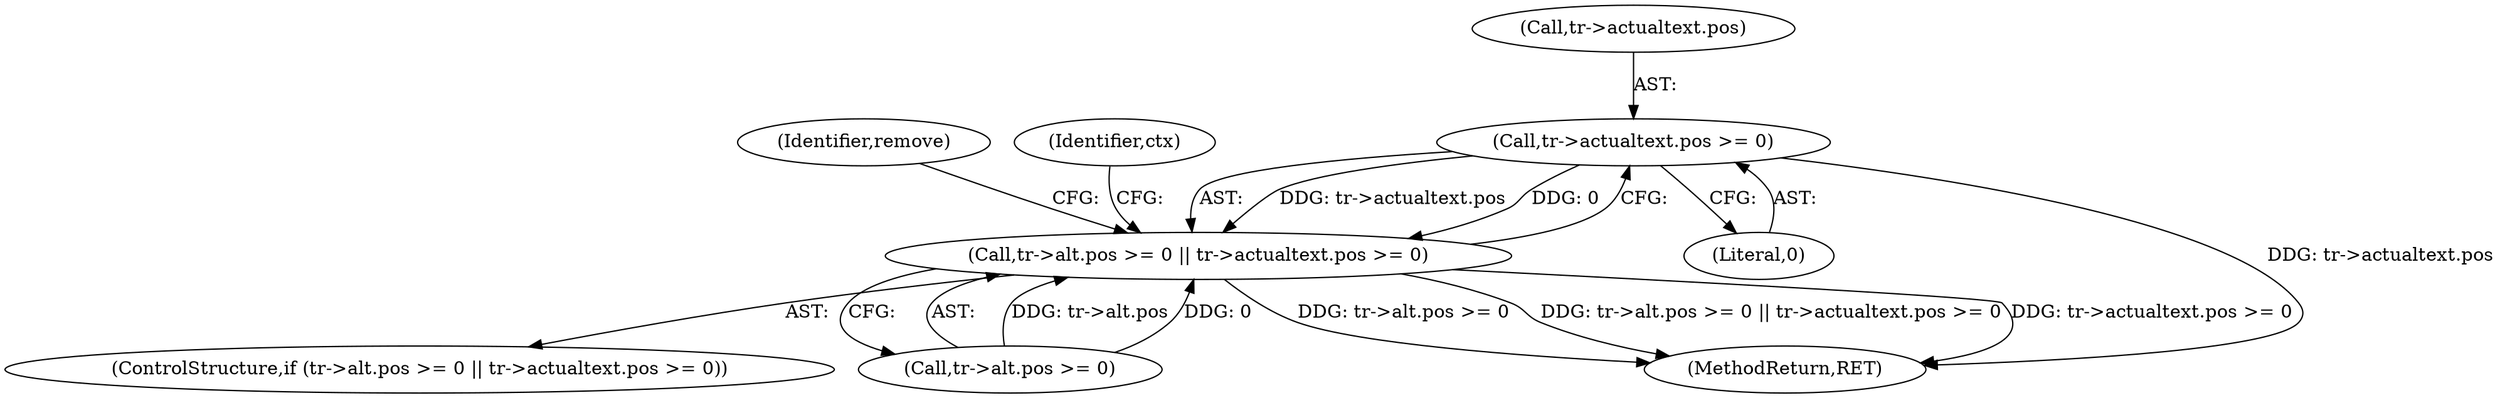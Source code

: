 digraph "0_ghostscript_97096297d409ec6f206298444ba00719607e8ba8@pointer" {
"1000149" [label="(Call,tr->actualtext.pos >= 0)"];
"1000141" [label="(Call,tr->alt.pos >= 0 || tr->actualtext.pos >= 0)"];
"1000158" [label="(Identifier,remove)"];
"1000141" [label="(Call,tr->alt.pos >= 0 || tr->actualtext.pos >= 0)"];
"1000155" [label="(Literal,0)"];
"1000140" [label="(ControlStructure,if (tr->alt.pos >= 0 || tr->actualtext.pos >= 0))"];
"1000142" [label="(Call,tr->alt.pos >= 0)"];
"1000149" [label="(Call,tr->actualtext.pos >= 0)"];
"1000164" [label="(Identifier,ctx)"];
"1000237" [label="(MethodReturn,RET)"];
"1000150" [label="(Call,tr->actualtext.pos)"];
"1000149" -> "1000141"  [label="AST: "];
"1000149" -> "1000155"  [label="CFG: "];
"1000150" -> "1000149"  [label="AST: "];
"1000155" -> "1000149"  [label="AST: "];
"1000141" -> "1000149"  [label="CFG: "];
"1000149" -> "1000237"  [label="DDG: tr->actualtext.pos"];
"1000149" -> "1000141"  [label="DDG: tr->actualtext.pos"];
"1000149" -> "1000141"  [label="DDG: 0"];
"1000141" -> "1000140"  [label="AST: "];
"1000141" -> "1000142"  [label="CFG: "];
"1000142" -> "1000141"  [label="AST: "];
"1000158" -> "1000141"  [label="CFG: "];
"1000164" -> "1000141"  [label="CFG: "];
"1000141" -> "1000237"  [label="DDG: tr->alt.pos >= 0"];
"1000141" -> "1000237"  [label="DDG: tr->alt.pos >= 0 || tr->actualtext.pos >= 0"];
"1000141" -> "1000237"  [label="DDG: tr->actualtext.pos >= 0"];
"1000142" -> "1000141"  [label="DDG: tr->alt.pos"];
"1000142" -> "1000141"  [label="DDG: 0"];
}
